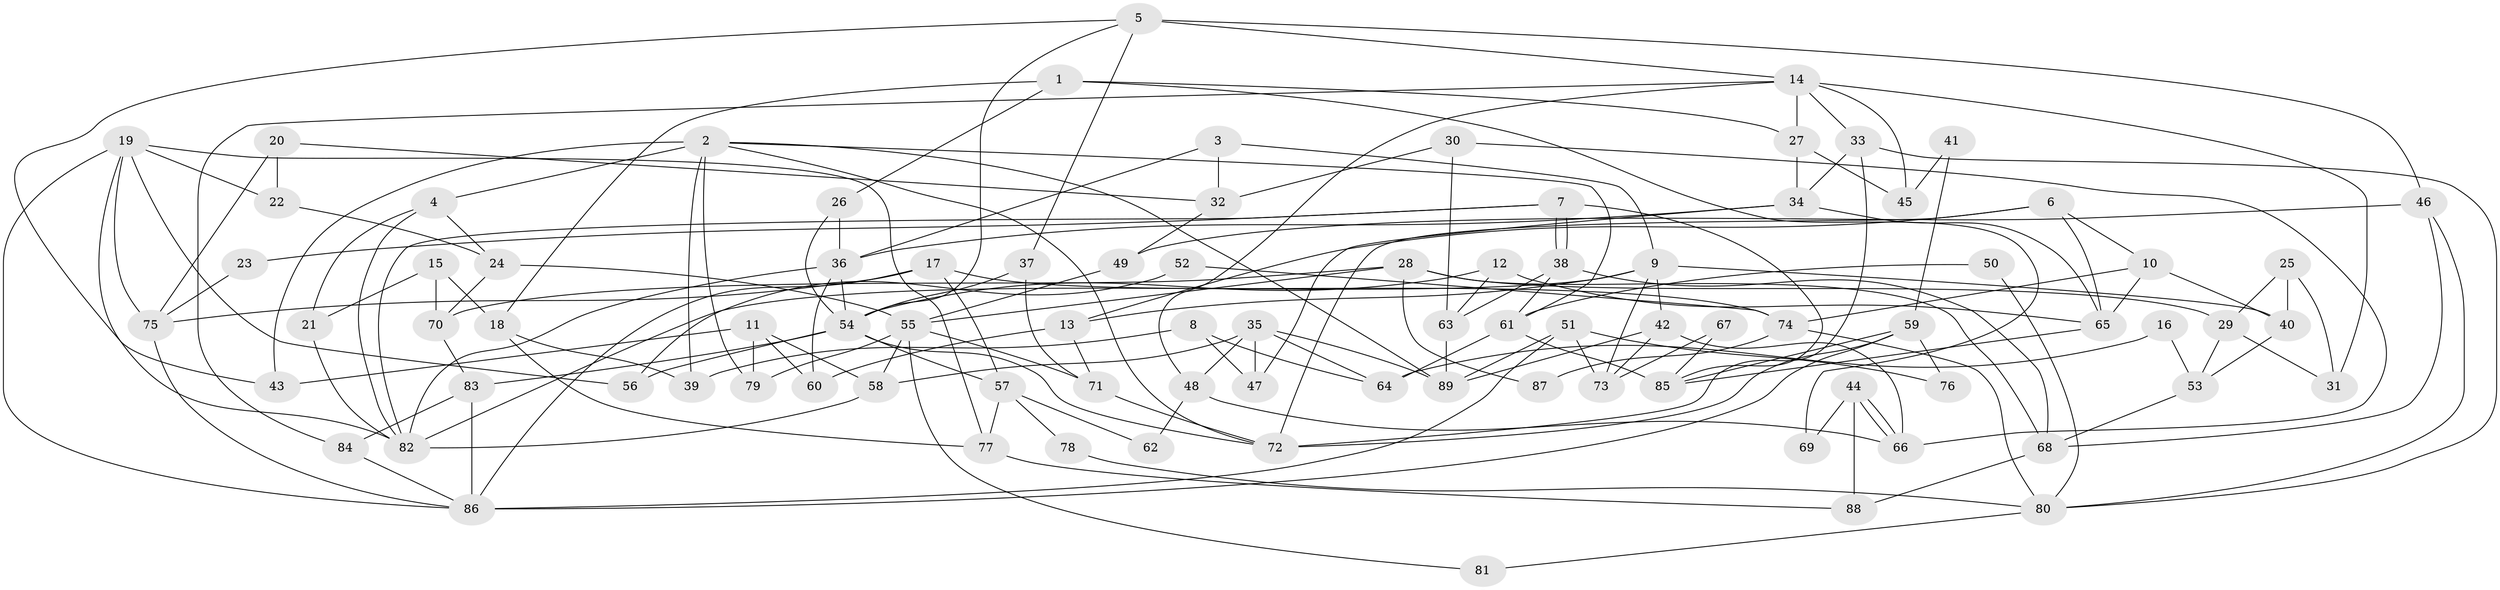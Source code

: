 // Generated by graph-tools (version 1.1) at 2025/15/03/09/25 04:15:03]
// undirected, 89 vertices, 178 edges
graph export_dot {
graph [start="1"]
  node [color=gray90,style=filled];
  1;
  2;
  3;
  4;
  5;
  6;
  7;
  8;
  9;
  10;
  11;
  12;
  13;
  14;
  15;
  16;
  17;
  18;
  19;
  20;
  21;
  22;
  23;
  24;
  25;
  26;
  27;
  28;
  29;
  30;
  31;
  32;
  33;
  34;
  35;
  36;
  37;
  38;
  39;
  40;
  41;
  42;
  43;
  44;
  45;
  46;
  47;
  48;
  49;
  50;
  51;
  52;
  53;
  54;
  55;
  56;
  57;
  58;
  59;
  60;
  61;
  62;
  63;
  64;
  65;
  66;
  67;
  68;
  69;
  70;
  71;
  72;
  73;
  74;
  75;
  76;
  77;
  78;
  79;
  80;
  81;
  82;
  83;
  84;
  85;
  86;
  87;
  88;
  89;
  1 -- 18;
  1 -- 27;
  1 -- 26;
  1 -- 69;
  2 -- 79;
  2 -- 72;
  2 -- 4;
  2 -- 39;
  2 -- 43;
  2 -- 61;
  2 -- 89;
  3 -- 9;
  3 -- 36;
  3 -- 32;
  4 -- 82;
  4 -- 21;
  4 -- 24;
  5 -- 43;
  5 -- 54;
  5 -- 14;
  5 -- 37;
  5 -- 46;
  6 -- 72;
  6 -- 65;
  6 -- 10;
  6 -- 13;
  7 -- 38;
  7 -- 38;
  7 -- 82;
  7 -- 23;
  7 -- 85;
  8 -- 39;
  8 -- 47;
  8 -- 64;
  9 -- 40;
  9 -- 13;
  9 -- 42;
  9 -- 73;
  9 -- 82;
  10 -- 65;
  10 -- 40;
  10 -- 74;
  11 -- 60;
  11 -- 58;
  11 -- 43;
  11 -- 79;
  12 -- 54;
  12 -- 63;
  12 -- 65;
  13 -- 71;
  13 -- 60;
  14 -- 33;
  14 -- 27;
  14 -- 31;
  14 -- 45;
  14 -- 48;
  14 -- 84;
  15 -- 70;
  15 -- 21;
  15 -- 18;
  16 -- 53;
  16 -- 64;
  17 -- 75;
  17 -- 86;
  17 -- 57;
  17 -- 74;
  18 -- 77;
  18 -- 39;
  19 -- 86;
  19 -- 82;
  19 -- 22;
  19 -- 56;
  19 -- 75;
  19 -- 77;
  20 -- 32;
  20 -- 22;
  20 -- 75;
  21 -- 82;
  22 -- 24;
  23 -- 75;
  24 -- 55;
  24 -- 70;
  25 -- 40;
  25 -- 29;
  25 -- 31;
  26 -- 54;
  26 -- 36;
  27 -- 34;
  27 -- 45;
  28 -- 55;
  28 -- 68;
  28 -- 29;
  28 -- 70;
  28 -- 87;
  29 -- 31;
  29 -- 53;
  30 -- 66;
  30 -- 63;
  30 -- 32;
  32 -- 49;
  33 -- 72;
  33 -- 34;
  33 -- 80;
  34 -- 36;
  34 -- 65;
  34 -- 47;
  35 -- 89;
  35 -- 48;
  35 -- 47;
  35 -- 58;
  35 -- 64;
  36 -- 54;
  36 -- 60;
  36 -- 82;
  37 -- 54;
  37 -- 71;
  38 -- 61;
  38 -- 63;
  38 -- 68;
  40 -- 53;
  41 -- 45;
  41 -- 59;
  42 -- 73;
  42 -- 66;
  42 -- 89;
  44 -- 88;
  44 -- 66;
  44 -- 66;
  44 -- 69;
  46 -- 80;
  46 -- 49;
  46 -- 68;
  48 -- 66;
  48 -- 62;
  49 -- 55;
  50 -- 61;
  50 -- 80;
  51 -- 86;
  51 -- 89;
  51 -- 73;
  51 -- 76;
  52 -- 56;
  52 -- 74;
  53 -- 68;
  54 -- 83;
  54 -- 72;
  54 -- 56;
  54 -- 57;
  55 -- 58;
  55 -- 71;
  55 -- 79;
  55 -- 81;
  57 -- 62;
  57 -- 77;
  57 -- 78;
  58 -- 82;
  59 -- 85;
  59 -- 86;
  59 -- 72;
  59 -- 76;
  61 -- 64;
  61 -- 85;
  63 -- 89;
  65 -- 85;
  67 -- 73;
  67 -- 85;
  68 -- 88;
  70 -- 83;
  71 -- 72;
  74 -- 80;
  74 -- 87;
  75 -- 86;
  77 -- 88;
  78 -- 80;
  80 -- 81;
  83 -- 84;
  83 -- 86;
  84 -- 86;
}
